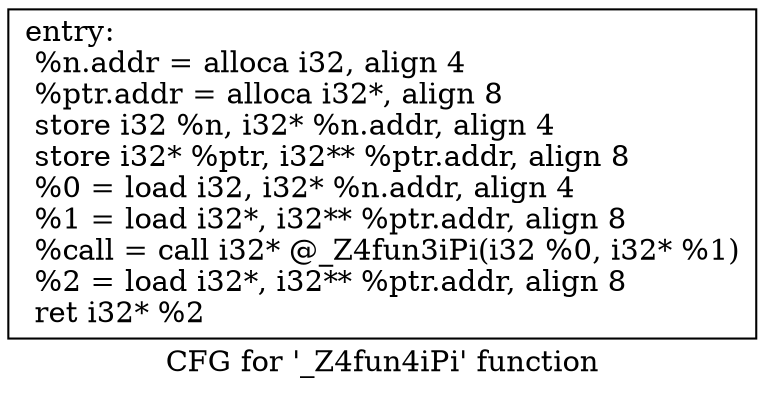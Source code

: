 digraph "CFG for '_Z4fun4iPi' function" {
	label="CFG for '_Z4fun4iPi' function";

	Node0x97f46f0 [shape=record,label="{entry:\l  %n.addr = alloca i32, align 4\l  %ptr.addr = alloca i32*, align 8\l  store i32 %n, i32* %n.addr, align 4\l  store i32* %ptr, i32** %ptr.addr, align 8\l  %0 = load i32, i32* %n.addr, align 4\l  %1 = load i32*, i32** %ptr.addr, align 8\l  %call = call i32* @_Z4fun3iPi(i32 %0, i32* %1)\l  %2 = load i32*, i32** %ptr.addr, align 8\l  ret i32* %2\l}"];
}
